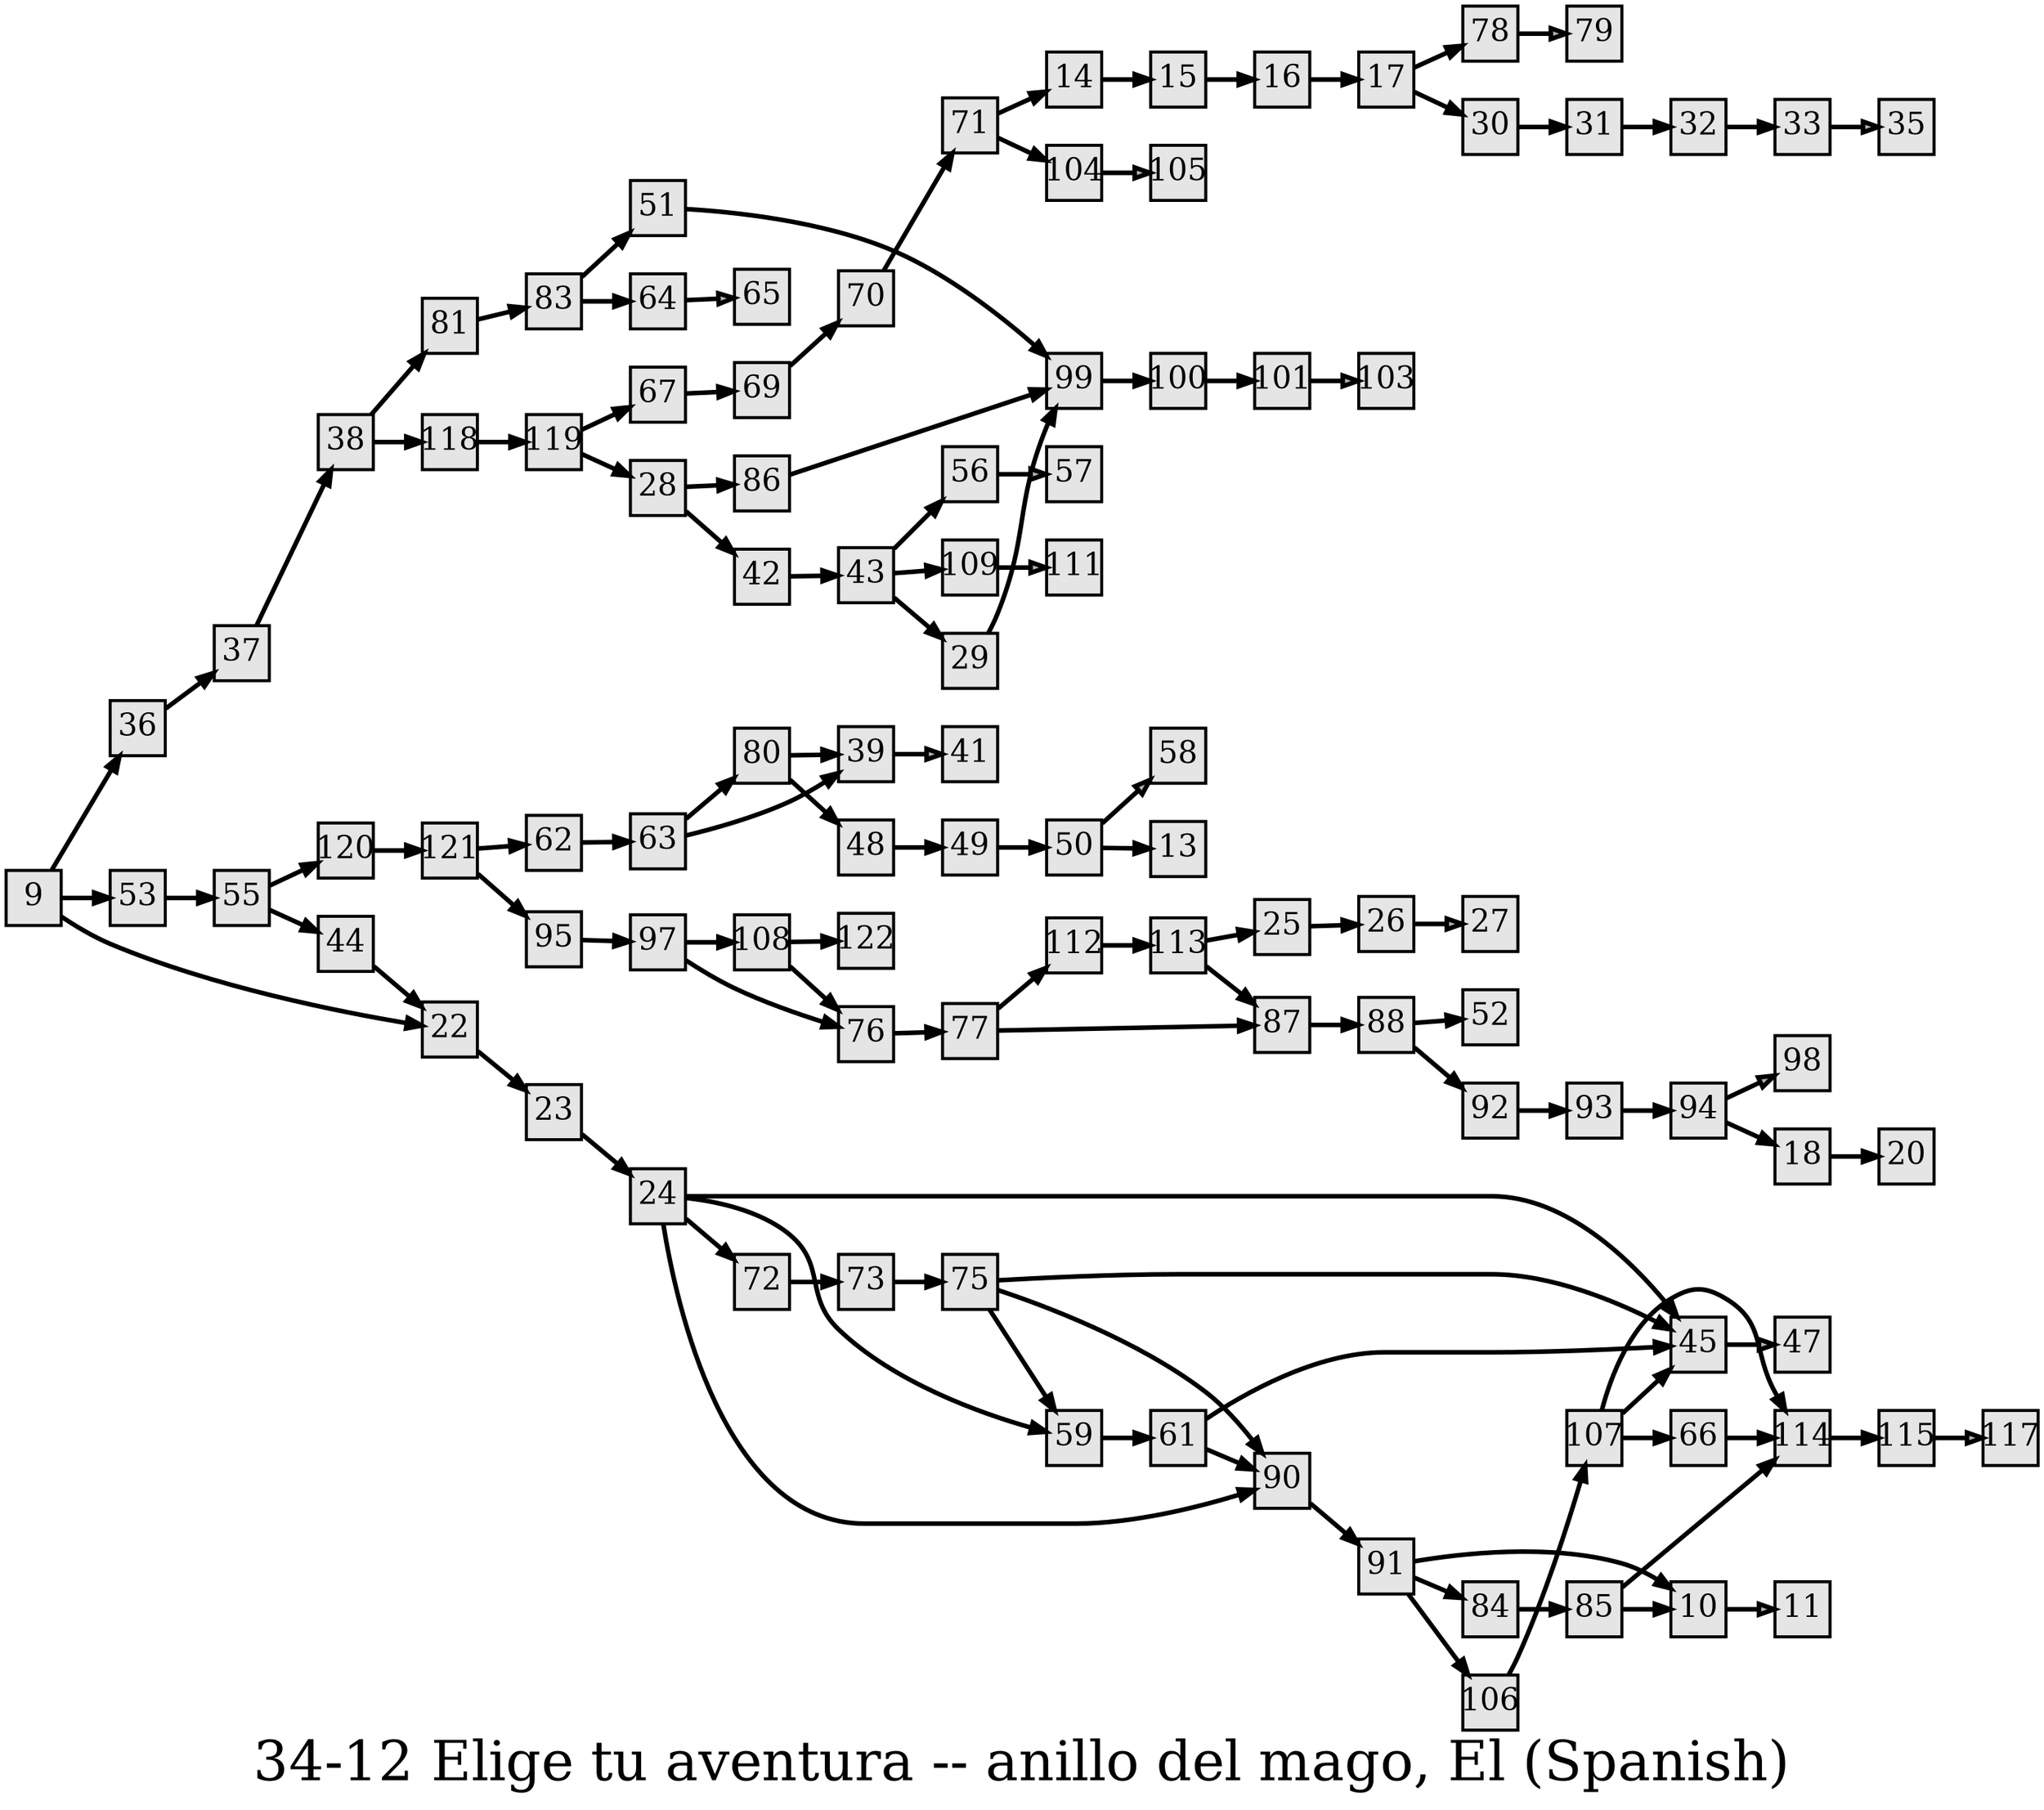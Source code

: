 digraph g{
  graph [ label="34-12 Elige tu aventura -- anillo del mago, El (Spanish)" rankdir=LR, ordering=out, fontsize=36, nodesep="0.35", ranksep="0.45"];
  node  [shape=rect, penwidth=2, fontsize=20, style=filled, fillcolor=grey90, margin="0,0", labelfloat=true, regular=true, fixedsize=true];
  edge  [labelfloat=true, penwidth=3, fontsize=12];
  9 -> 36;
  9 -> 53;
  9 -> 22;
  10 -> 11	[ xlabel="E", shape=Msquare, fontsize=20, fillcolor=grey70, xlabel="" ];
  14 -> 15;
  15 -> 16;
  16 -> 17;
  17 -> 78;
  17 -> 30;
  18 -> 20;
  22 -> 23;
  23 -> 24;
  24 -> 59;
  24 -> 45;
  24 -> 72;
  24 -> 90;
  25 -> 26;
  26 -> 27	[ xlabel="E", shape=Msquare, fontsize=20, fillcolor=grey70, xlabel="" ];
  28 -> 86;
  28 -> 42;
  29 -> 99;
  30 -> 31;
  31 -> 32;
  32 -> 33;
  33 -> 35	[ xlabel="E", shape=Msquare, fontsize=20, fillcolor=grey70, xlabel="" ];
  36 -> 37;
  37 -> 38;
  38 -> 81;
  38 -> 118;
  39 -> 41	[ xlabel="E", shape=Msquare, fontsize=20, fillcolor=grey70, xlabel="" ];
  42 -> 43;
  43 -> 56;
  43 -> 109;
  43 -> 29;
  44 -> 22;
  45 -> 47	[ xlabel="E", shape=Msquare, fontsize=20, fillcolor=grey70, xlabel="" ];
  48 -> 49;
  49 -> 50;
  50 -> 58	[ xlabel="E", shape=Msquare, fontsize=20, fillcolor=grey70, xlabel="" ];
  50 -> 13;
  51 -> 99;
  53 -> 55;
  55 -> 120;
  55 -> 44;
  56 -> 57	[ xlabel="E", shape=Msquare, fontsize=20, fillcolor=grey70, xlabel="" ];
  59 -> 61;
  61 -> 45;
  61 -> 90;
  62 -> 63;
  63 -> 80;
  63 -> 39;
  64 -> 65	[ xlabel="E", shape=Msquare, fontsize=20, fillcolor=grey70, xlabel="" ];
  66 -> 114;
  67 -> 69;
  69 -> 70;
  70 -> 71;
  71 -> 14;
  71 -> 104;
  72 -> 73;
  73 -> 75;
  75 -> 45;
  75 -> 90;
  75 -> 59;
  76 -> 77;
  77 -> 112;
  77 -> 87;
  78 -> 79	[ xlabel="E", shape=Msquare, fontsize=20, fillcolor=grey70, xlabel="" ];
  80 -> 39;
  80 -> 48;
  81 -> 83;
  83 -> 51;
  83 -> 64;
  84 -> 85;
  85 -> 114;
  85 -> 10;
  86 -> 99;
  87 -> 88;
  88 -> 52;
  88 -> 92;
  90 -> 91;
  91 -> 10;
  91 -> 84;
  91 -> 106;
  92 -> 93;
  93 -> 94;
  94 -> 98	[ xlabel="E", shape=Msquare, fontsize=20, fillcolor=grey70, xlabel="" ];
  94 -> 18;
  95 -> 97;
  97 -> 108;
  97 -> 76;
  99 -> 100;
  100 -> 101;
  101 -> 103	[ xlabel="E", shape=Msquare, fontsize=20, fillcolor=grey70, xlabel="" ];
  104 -> 105	[ xlabel="E", shape=Msquare, fontsize=20, fillcolor=grey70, xlabel="" ];
  106 -> 107;
  107 -> 114;
  107 -> 45;
  107 -> 66;
  108 -> 122;
  108 -> 76;
  109 -> 111	[ xlabel="E", shape=Msquare, fontsize=20, fillcolor=grey70, xlabel="" ];
  112 -> 113;
  113 -> 25;
  113 -> 87;
  114 -> 115;
  115 -> 117	[ xlabel="E", shape=Msquare, fontsize=20, fillcolor=grey70, xlabel="" ];
  118 -> 119;
  119 -> 67;
  119 -> 28;
  120 -> 121;
  121 -> 62;
  121 -> 95;

}

